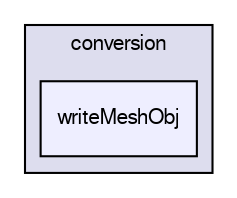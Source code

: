 digraph "applications/utilities/mesh/conversion/writeMeshObj" {
  bgcolor=transparent;
  compound=true
  node [ fontsize="10", fontname="FreeSans"];
  edge [ labelfontsize="10", labelfontname="FreeSans"];
  subgraph clusterdir_5148cfe1bce83bc5fdc09a52963260a1 {
    graph [ bgcolor="#ddddee", pencolor="black", label="conversion" fontname="FreeSans", fontsize="10", URL="dir_5148cfe1bce83bc5fdc09a52963260a1.html"]
  dir_25556a0bee35b151b31f549a2471c4f3 [shape=box, label="writeMeshObj", style="filled", fillcolor="#eeeeff", pencolor="black", URL="dir_25556a0bee35b151b31f549a2471c4f3.html"];
  }
}
